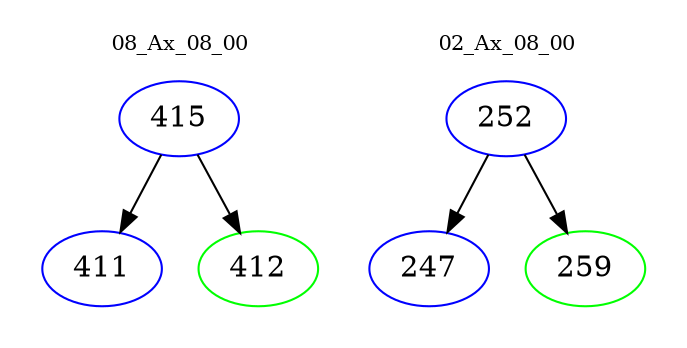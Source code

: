 digraph{
subgraph cluster_0 {
color = white
label = "08_Ax_08_00";
fontsize=10;
T0_415 [label="415", color="blue"]
T0_415 -> T0_411 [color="black"]
T0_411 [label="411", color="blue"]
T0_415 -> T0_412 [color="black"]
T0_412 [label="412", color="green"]
}
subgraph cluster_1 {
color = white
label = "02_Ax_08_00";
fontsize=10;
T1_252 [label="252", color="blue"]
T1_252 -> T1_247 [color="black"]
T1_247 [label="247", color="blue"]
T1_252 -> T1_259 [color="black"]
T1_259 [label="259", color="green"]
}
}
